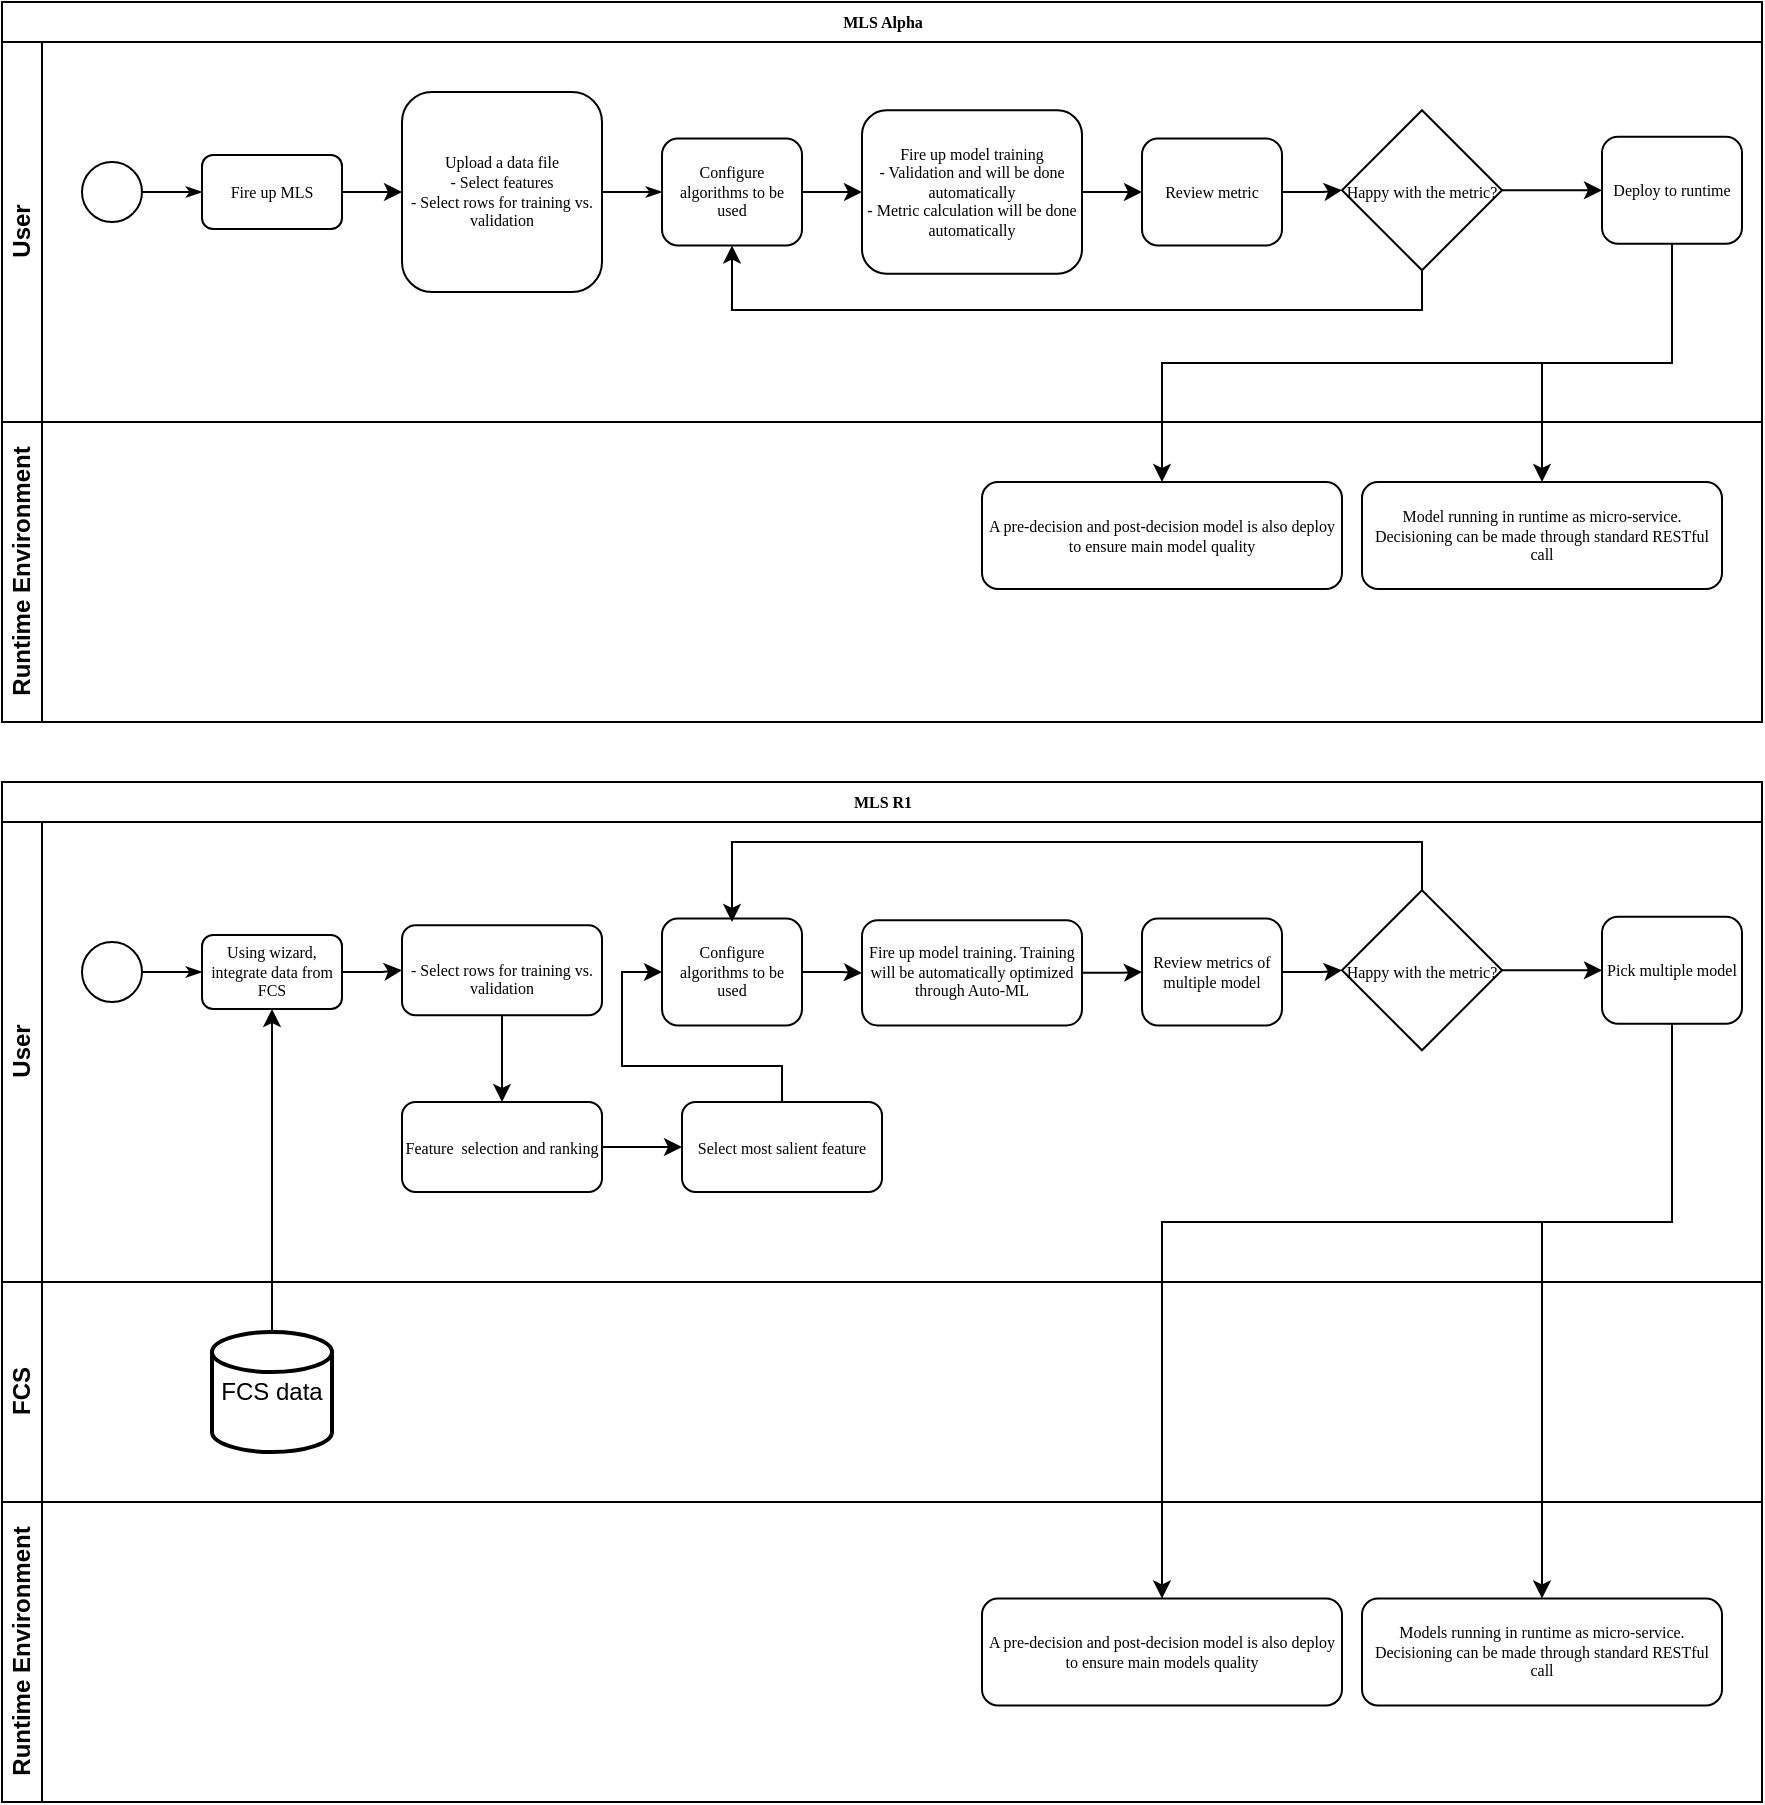 <mxfile version="14.9.7" type="github">
  <diagram name="Page-1" id="c7488fd3-1785-93aa-aadb-54a6760d102a">
    <mxGraphModel dx="1038" dy="579" grid="1" gridSize="10" guides="1" tooltips="1" connect="1" arrows="1" fold="1" page="1" pageScale="1" pageWidth="1100" pageHeight="850" background="none" math="0" shadow="0">
      <root>
        <mxCell id="0" />
        <mxCell id="1" parent="0" />
        <mxCell id="2b4e8129b02d487f-1" value="MLS Alpha" style="swimlane;html=1;childLayout=stackLayout;horizontal=1;startSize=20;horizontalStack=0;rounded=0;shadow=0;labelBackgroundColor=none;strokeWidth=1;fontFamily=Verdana;fontSize=8;align=center;" parent="1" vertex="1">
          <mxGeometry x="180" y="70" width="880" height="360" as="geometry" />
        </mxCell>
        <mxCell id="2b4e8129b02d487f-2" value="User" style="swimlane;html=1;startSize=20;horizontal=0;" parent="2b4e8129b02d487f-1" vertex="1">
          <mxGeometry y="20" width="880" height="190" as="geometry" />
        </mxCell>
        <mxCell id="2b4e8129b02d487f-18" style="edgeStyle=orthogonalEdgeStyle;rounded=0;html=1;labelBackgroundColor=none;startArrow=none;startFill=0;startSize=5;endArrow=classicThin;endFill=1;endSize=5;jettySize=auto;orthogonalLoop=1;strokeWidth=1;fontFamily=Verdana;fontSize=8" parent="2b4e8129b02d487f-2" source="2b4e8129b02d487f-5" target="2b4e8129b02d487f-6" edge="1">
          <mxGeometry relative="1" as="geometry" />
        </mxCell>
        <mxCell id="2b4e8129b02d487f-5" value="" style="ellipse;whiteSpace=wrap;html=1;rounded=0;shadow=0;labelBackgroundColor=none;strokeWidth=1;fontFamily=Verdana;fontSize=8;align=center;" parent="2b4e8129b02d487f-2" vertex="1">
          <mxGeometry x="40" y="60" width="30" height="30" as="geometry" />
        </mxCell>
        <mxCell id="D2Fl_MD_vU-XNPD0e_5B-1" style="edgeStyle=orthogonalEdgeStyle;rounded=0;orthogonalLoop=1;jettySize=auto;html=1;" edge="1" parent="2b4e8129b02d487f-2" source="2b4e8129b02d487f-6" target="2b4e8129b02d487f-7">
          <mxGeometry relative="1" as="geometry" />
        </mxCell>
        <mxCell id="2b4e8129b02d487f-6" value="Fire up MLS" style="rounded=1;whiteSpace=wrap;html=1;shadow=0;labelBackgroundColor=none;strokeWidth=1;fontFamily=Verdana;fontSize=8;align=center;" parent="2b4e8129b02d487f-2" vertex="1">
          <mxGeometry x="100" y="56.5" width="70" height="37" as="geometry" />
        </mxCell>
        <mxCell id="2b4e8129b02d487f-20" style="edgeStyle=orthogonalEdgeStyle;rounded=0;html=1;labelBackgroundColor=none;startArrow=none;startFill=0;startSize=5;endArrow=classicThin;endFill=1;endSize=5;jettySize=auto;orthogonalLoop=1;strokeWidth=1;fontFamily=Verdana;fontSize=8;entryX=0;entryY=0.5;entryDx=0;entryDy=0;" parent="2b4e8129b02d487f-2" source="2b4e8129b02d487f-7" target="D2Fl_MD_vU-XNPD0e_5B-2" edge="1">
          <mxGeometry relative="1" as="geometry">
            <mxPoint x="330" y="75" as="targetPoint" />
          </mxGeometry>
        </mxCell>
        <mxCell id="2b4e8129b02d487f-7" value="Upload a data file&lt;br&gt;- Select features&lt;br&gt;- Select rows for training vs. validation" style="rounded=1;whiteSpace=wrap;html=1;shadow=0;labelBackgroundColor=none;strokeWidth=1;fontFamily=Verdana;fontSize=8;align=center;" parent="2b4e8129b02d487f-2" vertex="1">
          <mxGeometry x="200" y="25" width="100" height="100" as="geometry" />
        </mxCell>
        <mxCell id="2b4e8129b02d487f-9" value="Fire up model training&lt;br&gt;- Validation and will be done automatically&lt;br&gt;- Metric calculation will be done automatically" style="rounded=1;whiteSpace=wrap;html=1;shadow=0;labelBackgroundColor=none;strokeWidth=1;fontFamily=Verdana;fontSize=8;align=center;" parent="2b4e8129b02d487f-2" vertex="1">
          <mxGeometry x="430" y="34.13" width="110" height="81.75" as="geometry" />
        </mxCell>
        <mxCell id="D2Fl_MD_vU-XNPD0e_5B-3" style="edgeStyle=orthogonalEdgeStyle;rounded=0;orthogonalLoop=1;jettySize=auto;html=1;entryX=0;entryY=0.5;entryDx=0;entryDy=0;" edge="1" parent="2b4e8129b02d487f-2" source="D2Fl_MD_vU-XNPD0e_5B-2" target="2b4e8129b02d487f-9">
          <mxGeometry relative="1" as="geometry" />
        </mxCell>
        <mxCell id="D2Fl_MD_vU-XNPD0e_5B-2" value="Configure algorithms to be used" style="rounded=1;whiteSpace=wrap;html=1;shadow=0;labelBackgroundColor=none;strokeWidth=1;fontFamily=Verdana;fontSize=8;align=center;" vertex="1" parent="2b4e8129b02d487f-2">
          <mxGeometry x="330" y="48.25" width="70" height="53.5" as="geometry" />
        </mxCell>
        <mxCell id="D2Fl_MD_vU-XNPD0e_5B-9" style="edgeStyle=orthogonalEdgeStyle;rounded=0;orthogonalLoop=1;jettySize=auto;html=1;entryX=0;entryY=0.5;entryDx=0;entryDy=0;" edge="1" parent="2b4e8129b02d487f-2" source="D2Fl_MD_vU-XNPD0e_5B-7" target="D2Fl_MD_vU-XNPD0e_5B-6">
          <mxGeometry relative="1" as="geometry" />
        </mxCell>
        <mxCell id="D2Fl_MD_vU-XNPD0e_5B-7" value="Review metric" style="rounded=1;whiteSpace=wrap;html=1;shadow=0;labelBackgroundColor=none;strokeWidth=1;fontFamily=Verdana;fontSize=8;align=center;" vertex="1" parent="2b4e8129b02d487f-2">
          <mxGeometry x="570" y="48.25" width="70" height="53.5" as="geometry" />
        </mxCell>
        <mxCell id="D2Fl_MD_vU-XNPD0e_5B-8" value="" style="edgeStyle=orthogonalEdgeStyle;rounded=0;orthogonalLoop=1;jettySize=auto;html=1;" edge="1" parent="2b4e8129b02d487f-2" source="2b4e8129b02d487f-9" target="D2Fl_MD_vU-XNPD0e_5B-7">
          <mxGeometry relative="1" as="geometry" />
        </mxCell>
        <mxCell id="D2Fl_MD_vU-XNPD0e_5B-10" style="edgeStyle=orthogonalEdgeStyle;rounded=0;orthogonalLoop=1;jettySize=auto;html=1;entryX=0.5;entryY=1;entryDx=0;entryDy=0;" edge="1" parent="2b4e8129b02d487f-2" source="D2Fl_MD_vU-XNPD0e_5B-6" target="D2Fl_MD_vU-XNPD0e_5B-2">
          <mxGeometry relative="1" as="geometry">
            <Array as="points">
              <mxPoint x="710" y="134" />
              <mxPoint x="365" y="134" />
            </Array>
          </mxGeometry>
        </mxCell>
        <mxCell id="D2Fl_MD_vU-XNPD0e_5B-6" value="&lt;font face=&quot;Verdana&quot; style=&quot;font-size: 8px&quot;&gt;Happy with the metric?&lt;/font&gt;" style="rhombus;whiteSpace=wrap;html=1;" vertex="1" parent="2b4e8129b02d487f-2">
          <mxGeometry x="670" y="34.13" width="80" height="80" as="geometry" />
        </mxCell>
        <mxCell id="D2Fl_MD_vU-XNPD0e_5B-12" value="Deploy to runtime" style="rounded=1;whiteSpace=wrap;html=1;shadow=0;labelBackgroundColor=none;strokeWidth=1;fontFamily=Verdana;fontSize=8;align=center;" vertex="1" parent="2b4e8129b02d487f-2">
          <mxGeometry x="800" y="47.38" width="70" height="53.5" as="geometry" />
        </mxCell>
        <mxCell id="2b4e8129b02d487f-3" value="Runtime Environment" style="swimlane;html=1;startSize=20;horizontal=0;" parent="2b4e8129b02d487f-1" vertex="1">
          <mxGeometry y="210" width="880" height="150" as="geometry" />
        </mxCell>
        <mxCell id="D2Fl_MD_vU-XNPD0e_5B-13" value="Model running in runtime as micro-service. Decisioning can be made through standard RESTful call" style="rounded=1;whiteSpace=wrap;html=1;shadow=0;labelBackgroundColor=none;strokeWidth=1;fontFamily=Verdana;fontSize=8;align=center;" vertex="1" parent="2b4e8129b02d487f-3">
          <mxGeometry x="680" y="30" width="180" height="53.5" as="geometry" />
        </mxCell>
        <mxCell id="D2Fl_MD_vU-XNPD0e_5B-65" value="A pre-decision and post-decision model is also deploy to ensure main model quality" style="rounded=1;whiteSpace=wrap;html=1;shadow=0;labelBackgroundColor=none;strokeWidth=1;fontFamily=Verdana;fontSize=8;align=center;" vertex="1" parent="2b4e8129b02d487f-3">
          <mxGeometry x="490" y="30" width="180" height="53.5" as="geometry" />
        </mxCell>
        <mxCell id="D2Fl_MD_vU-XNPD0e_5B-14" style="edgeStyle=orthogonalEdgeStyle;rounded=0;orthogonalLoop=1;jettySize=auto;html=1;" edge="1" parent="2b4e8129b02d487f-1" source="D2Fl_MD_vU-XNPD0e_5B-12" target="D2Fl_MD_vU-XNPD0e_5B-13">
          <mxGeometry relative="1" as="geometry" />
        </mxCell>
        <mxCell id="D2Fl_MD_vU-XNPD0e_5B-66" style="edgeStyle=orthogonalEdgeStyle;rounded=0;orthogonalLoop=1;jettySize=auto;html=1;entryX=0.5;entryY=0;entryDx=0;entryDy=0;exitX=0.5;exitY=1;exitDx=0;exitDy=0;" edge="1" parent="2b4e8129b02d487f-1" source="D2Fl_MD_vU-XNPD0e_5B-12" target="D2Fl_MD_vU-XNPD0e_5B-65">
          <mxGeometry relative="1" as="geometry">
            <mxPoint x="845" y="130.88" as="sourcePoint" />
            <mxPoint x="780" y="250" as="targetPoint" />
          </mxGeometry>
        </mxCell>
        <mxCell id="D2Fl_MD_vU-XNPD0e_5B-11" style="edgeStyle=orthogonalEdgeStyle;rounded=0;orthogonalLoop=1;jettySize=auto;html=1;" edge="1" parent="1" source="D2Fl_MD_vU-XNPD0e_5B-6">
          <mxGeometry relative="1" as="geometry">
            <mxPoint x="980" y="164.13" as="targetPoint" />
          </mxGeometry>
        </mxCell>
        <mxCell id="D2Fl_MD_vU-XNPD0e_5B-31" value="MLS R1" style="swimlane;html=1;childLayout=stackLayout;horizontal=1;startSize=20;horizontalStack=0;rounded=0;shadow=0;labelBackgroundColor=none;strokeWidth=1;fontFamily=Verdana;fontSize=8;align=center;" vertex="1" parent="1">
          <mxGeometry x="180" y="460" width="880" height="360" as="geometry" />
        </mxCell>
        <mxCell id="D2Fl_MD_vU-XNPD0e_5B-32" value="User" style="swimlane;html=1;startSize=20;horizontal=0;" vertex="1" parent="D2Fl_MD_vU-XNPD0e_5B-31">
          <mxGeometry y="20" width="880" height="230" as="geometry" />
        </mxCell>
        <mxCell id="D2Fl_MD_vU-XNPD0e_5B-33" style="edgeStyle=orthogonalEdgeStyle;rounded=0;html=1;labelBackgroundColor=none;startArrow=none;startFill=0;startSize=5;endArrow=classicThin;endFill=1;endSize=5;jettySize=auto;orthogonalLoop=1;strokeWidth=1;fontFamily=Verdana;fontSize=8" edge="1" parent="D2Fl_MD_vU-XNPD0e_5B-32" source="D2Fl_MD_vU-XNPD0e_5B-34" target="D2Fl_MD_vU-XNPD0e_5B-36">
          <mxGeometry relative="1" as="geometry" />
        </mxCell>
        <mxCell id="D2Fl_MD_vU-XNPD0e_5B-34" value="" style="ellipse;whiteSpace=wrap;html=1;rounded=0;shadow=0;labelBackgroundColor=none;strokeWidth=1;fontFamily=Verdana;fontSize=8;align=center;" vertex="1" parent="D2Fl_MD_vU-XNPD0e_5B-32">
          <mxGeometry x="40" y="60" width="30" height="30" as="geometry" />
        </mxCell>
        <mxCell id="D2Fl_MD_vU-XNPD0e_5B-35" style="edgeStyle=orthogonalEdgeStyle;rounded=0;orthogonalLoop=1;jettySize=auto;html=1;" edge="1" parent="D2Fl_MD_vU-XNPD0e_5B-32" source="D2Fl_MD_vU-XNPD0e_5B-36" target="D2Fl_MD_vU-XNPD0e_5B-38">
          <mxGeometry relative="1" as="geometry" />
        </mxCell>
        <mxCell id="D2Fl_MD_vU-XNPD0e_5B-36" value="Using wizard, integrate data from FCS" style="rounded=1;whiteSpace=wrap;html=1;shadow=0;labelBackgroundColor=none;strokeWidth=1;fontFamily=Verdana;fontSize=8;align=center;" vertex="1" parent="D2Fl_MD_vU-XNPD0e_5B-32">
          <mxGeometry x="100" y="56.5" width="70" height="37" as="geometry" />
        </mxCell>
        <mxCell id="D2Fl_MD_vU-XNPD0e_5B-58" style="edgeStyle=orthogonalEdgeStyle;rounded=0;orthogonalLoop=1;jettySize=auto;html=1;" edge="1" parent="D2Fl_MD_vU-XNPD0e_5B-32" source="D2Fl_MD_vU-XNPD0e_5B-38" target="D2Fl_MD_vU-XNPD0e_5B-52">
          <mxGeometry relative="1" as="geometry" />
        </mxCell>
        <mxCell id="D2Fl_MD_vU-XNPD0e_5B-38" value="&lt;br&gt;- Select rows for training vs. validation" style="rounded=1;whiteSpace=wrap;html=1;shadow=0;labelBackgroundColor=none;strokeWidth=1;fontFamily=Verdana;fontSize=8;align=center;" vertex="1" parent="D2Fl_MD_vU-XNPD0e_5B-32">
          <mxGeometry x="200" y="51.63" width="100" height="45" as="geometry" />
        </mxCell>
        <mxCell id="D2Fl_MD_vU-XNPD0e_5B-39" value="Fire up model training. Training will be automatically optimized through Auto-ML" style="rounded=1;whiteSpace=wrap;html=1;shadow=0;labelBackgroundColor=none;strokeWidth=1;fontFamily=Verdana;fontSize=8;align=center;" vertex="1" parent="D2Fl_MD_vU-XNPD0e_5B-32">
          <mxGeometry x="430" y="49.13" width="110" height="52.62" as="geometry" />
        </mxCell>
        <mxCell id="D2Fl_MD_vU-XNPD0e_5B-40" style="edgeStyle=orthogonalEdgeStyle;rounded=0;orthogonalLoop=1;jettySize=auto;html=1;entryX=0;entryY=0.5;entryDx=0;entryDy=0;" edge="1" parent="D2Fl_MD_vU-XNPD0e_5B-32" source="D2Fl_MD_vU-XNPD0e_5B-41" target="D2Fl_MD_vU-XNPD0e_5B-39">
          <mxGeometry relative="1" as="geometry" />
        </mxCell>
        <mxCell id="D2Fl_MD_vU-XNPD0e_5B-41" value="Configure algorithms to be used" style="rounded=1;whiteSpace=wrap;html=1;shadow=0;labelBackgroundColor=none;strokeWidth=1;fontFamily=Verdana;fontSize=8;align=center;" vertex="1" parent="D2Fl_MD_vU-XNPD0e_5B-32">
          <mxGeometry x="330" y="48.25" width="70" height="53.5" as="geometry" />
        </mxCell>
        <mxCell id="D2Fl_MD_vU-XNPD0e_5B-42" style="edgeStyle=orthogonalEdgeStyle;rounded=0;orthogonalLoop=1;jettySize=auto;html=1;entryX=0;entryY=0.5;entryDx=0;entryDy=0;" edge="1" parent="D2Fl_MD_vU-XNPD0e_5B-32" source="D2Fl_MD_vU-XNPD0e_5B-43" target="D2Fl_MD_vU-XNPD0e_5B-46">
          <mxGeometry relative="1" as="geometry" />
        </mxCell>
        <mxCell id="D2Fl_MD_vU-XNPD0e_5B-43" value="Review metrics of multiple model" style="rounded=1;whiteSpace=wrap;html=1;shadow=0;labelBackgroundColor=none;strokeWidth=1;fontFamily=Verdana;fontSize=8;align=center;" vertex="1" parent="D2Fl_MD_vU-XNPD0e_5B-32">
          <mxGeometry x="570" y="48.25" width="70" height="53.5" as="geometry" />
        </mxCell>
        <mxCell id="D2Fl_MD_vU-XNPD0e_5B-44" value="" style="edgeStyle=orthogonalEdgeStyle;rounded=0;orthogonalLoop=1;jettySize=auto;html=1;" edge="1" parent="D2Fl_MD_vU-XNPD0e_5B-32" source="D2Fl_MD_vU-XNPD0e_5B-39" target="D2Fl_MD_vU-XNPD0e_5B-43">
          <mxGeometry relative="1" as="geometry" />
        </mxCell>
        <mxCell id="D2Fl_MD_vU-XNPD0e_5B-45" style="edgeStyle=orthogonalEdgeStyle;rounded=0;orthogonalLoop=1;jettySize=auto;html=1;" edge="1" parent="D2Fl_MD_vU-XNPD0e_5B-32" source="D2Fl_MD_vU-XNPD0e_5B-46">
          <mxGeometry relative="1" as="geometry">
            <Array as="points">
              <mxPoint x="710" y="10" />
              <mxPoint x="365" y="10" />
            </Array>
            <mxPoint x="365" y="50" as="targetPoint" />
          </mxGeometry>
        </mxCell>
        <mxCell id="D2Fl_MD_vU-XNPD0e_5B-46" value="&lt;font face=&quot;Verdana&quot; style=&quot;font-size: 8px&quot;&gt;Happy with the metric?&lt;/font&gt;" style="rhombus;whiteSpace=wrap;html=1;" vertex="1" parent="D2Fl_MD_vU-XNPD0e_5B-32">
          <mxGeometry x="670" y="34.13" width="80" height="80" as="geometry" />
        </mxCell>
        <mxCell id="D2Fl_MD_vU-XNPD0e_5B-47" value="Pick multiple model" style="rounded=1;whiteSpace=wrap;html=1;shadow=0;labelBackgroundColor=none;strokeWidth=1;fontFamily=Verdana;fontSize=8;align=center;" vertex="1" parent="D2Fl_MD_vU-XNPD0e_5B-32">
          <mxGeometry x="800" y="47.38" width="70" height="53.5" as="geometry" />
        </mxCell>
        <mxCell id="D2Fl_MD_vU-XNPD0e_5B-60" style="edgeStyle=orthogonalEdgeStyle;rounded=0;orthogonalLoop=1;jettySize=auto;html=1;" edge="1" parent="D2Fl_MD_vU-XNPD0e_5B-32" source="D2Fl_MD_vU-XNPD0e_5B-52" target="D2Fl_MD_vU-XNPD0e_5B-59">
          <mxGeometry relative="1" as="geometry" />
        </mxCell>
        <mxCell id="D2Fl_MD_vU-XNPD0e_5B-52" value="Feature&amp;nbsp; selection and ranking" style="rounded=1;whiteSpace=wrap;html=1;shadow=0;labelBackgroundColor=none;strokeWidth=1;fontFamily=Verdana;fontSize=8;align=center;" vertex="1" parent="D2Fl_MD_vU-XNPD0e_5B-32">
          <mxGeometry x="200" y="140" width="100" height="45" as="geometry" />
        </mxCell>
        <mxCell id="D2Fl_MD_vU-XNPD0e_5B-62" style="edgeStyle=orthogonalEdgeStyle;rounded=0;orthogonalLoop=1;jettySize=auto;html=1;entryX=0;entryY=0.5;entryDx=0;entryDy=0;" edge="1" parent="D2Fl_MD_vU-XNPD0e_5B-32" source="D2Fl_MD_vU-XNPD0e_5B-59" target="D2Fl_MD_vU-XNPD0e_5B-41">
          <mxGeometry relative="1" as="geometry">
            <Array as="points">
              <mxPoint x="390" y="122" />
              <mxPoint x="310" y="122" />
              <mxPoint x="310" y="75" />
            </Array>
          </mxGeometry>
        </mxCell>
        <mxCell id="D2Fl_MD_vU-XNPD0e_5B-59" value="Select most salient feature" style="rounded=1;whiteSpace=wrap;html=1;shadow=0;labelBackgroundColor=none;strokeWidth=1;fontFamily=Verdana;fontSize=8;align=center;" vertex="1" parent="D2Fl_MD_vU-XNPD0e_5B-32">
          <mxGeometry x="340" y="140" width="100" height="45" as="geometry" />
        </mxCell>
        <mxCell id="D2Fl_MD_vU-XNPD0e_5B-48" value="FCS" style="swimlane;html=1;startSize=20;horizontal=0;" vertex="1" parent="D2Fl_MD_vU-XNPD0e_5B-31">
          <mxGeometry y="250" width="880" height="110" as="geometry" />
        </mxCell>
        <mxCell id="D2Fl_MD_vU-XNPD0e_5B-55" value="FCS data" style="strokeWidth=2;html=1;shape=mxgraph.flowchart.database;whiteSpace=wrap;" vertex="1" parent="D2Fl_MD_vU-XNPD0e_5B-48">
          <mxGeometry x="105" y="25" width="60" height="60" as="geometry" />
        </mxCell>
        <mxCell id="D2Fl_MD_vU-XNPD0e_5B-56" value="" style="endArrow=classic;html=1;exitX=0.5;exitY=0;exitDx=0;exitDy=0;exitPerimeter=0;entryX=0.5;entryY=1;entryDx=0;entryDy=0;" edge="1" parent="D2Fl_MD_vU-XNPD0e_5B-31" source="D2Fl_MD_vU-XNPD0e_5B-55" target="D2Fl_MD_vU-XNPD0e_5B-36">
          <mxGeometry width="50" height="50" relative="1" as="geometry">
            <mxPoint x="340" y="290" as="sourcePoint" />
            <mxPoint x="390" y="240" as="targetPoint" />
          </mxGeometry>
        </mxCell>
        <mxCell id="D2Fl_MD_vU-XNPD0e_5B-51" style="edgeStyle=orthogonalEdgeStyle;rounded=0;orthogonalLoop=1;jettySize=auto;html=1;" edge="1" parent="1" source="D2Fl_MD_vU-XNPD0e_5B-46">
          <mxGeometry relative="1" as="geometry">
            <mxPoint x="980" y="554.13" as="targetPoint" />
          </mxGeometry>
        </mxCell>
        <mxCell id="D2Fl_MD_vU-XNPD0e_5B-53" value="Runtime Environment" style="swimlane;html=1;startSize=20;horizontal=0;" vertex="1" parent="1">
          <mxGeometry x="180" y="820" width="880" height="150" as="geometry" />
        </mxCell>
        <mxCell id="D2Fl_MD_vU-XNPD0e_5B-49" value="Models running in runtime as micro-service. Decisioning can be made through standard RESTful call" style="rounded=1;whiteSpace=wrap;html=1;shadow=0;labelBackgroundColor=none;strokeWidth=1;fontFamily=Verdana;fontSize=8;align=center;" vertex="1" parent="D2Fl_MD_vU-XNPD0e_5B-53">
          <mxGeometry x="680" y="48.25" width="180" height="53.5" as="geometry" />
        </mxCell>
        <mxCell id="D2Fl_MD_vU-XNPD0e_5B-67" value="A pre-decision and post-decision model is also deploy to ensure main models quality" style="rounded=1;whiteSpace=wrap;html=1;shadow=0;labelBackgroundColor=none;strokeWidth=1;fontFamily=Verdana;fontSize=8;align=center;" vertex="1" parent="D2Fl_MD_vU-XNPD0e_5B-53">
          <mxGeometry x="490" y="48.25" width="180" height="53.5" as="geometry" />
        </mxCell>
        <mxCell id="D2Fl_MD_vU-XNPD0e_5B-50" style="edgeStyle=orthogonalEdgeStyle;rounded=0;orthogonalLoop=1;jettySize=auto;html=1;" edge="1" parent="1" source="D2Fl_MD_vU-XNPD0e_5B-47" target="D2Fl_MD_vU-XNPD0e_5B-49">
          <mxGeometry relative="1" as="geometry">
            <Array as="points">
              <mxPoint x="1015" y="680" />
              <mxPoint x="950" y="680" />
            </Array>
          </mxGeometry>
        </mxCell>
        <mxCell id="D2Fl_MD_vU-XNPD0e_5B-68" style="edgeStyle=orthogonalEdgeStyle;rounded=0;orthogonalLoop=1;jettySize=auto;html=1;" edge="1" parent="1" source="D2Fl_MD_vU-XNPD0e_5B-47" target="D2Fl_MD_vU-XNPD0e_5B-67">
          <mxGeometry relative="1" as="geometry">
            <mxPoint x="1025" y="590.88" as="sourcePoint" />
            <mxPoint x="960" y="878.25" as="targetPoint" />
            <Array as="points">
              <mxPoint x="1015" y="680" />
              <mxPoint x="760" y="680" />
            </Array>
          </mxGeometry>
        </mxCell>
      </root>
    </mxGraphModel>
  </diagram>
</mxfile>
